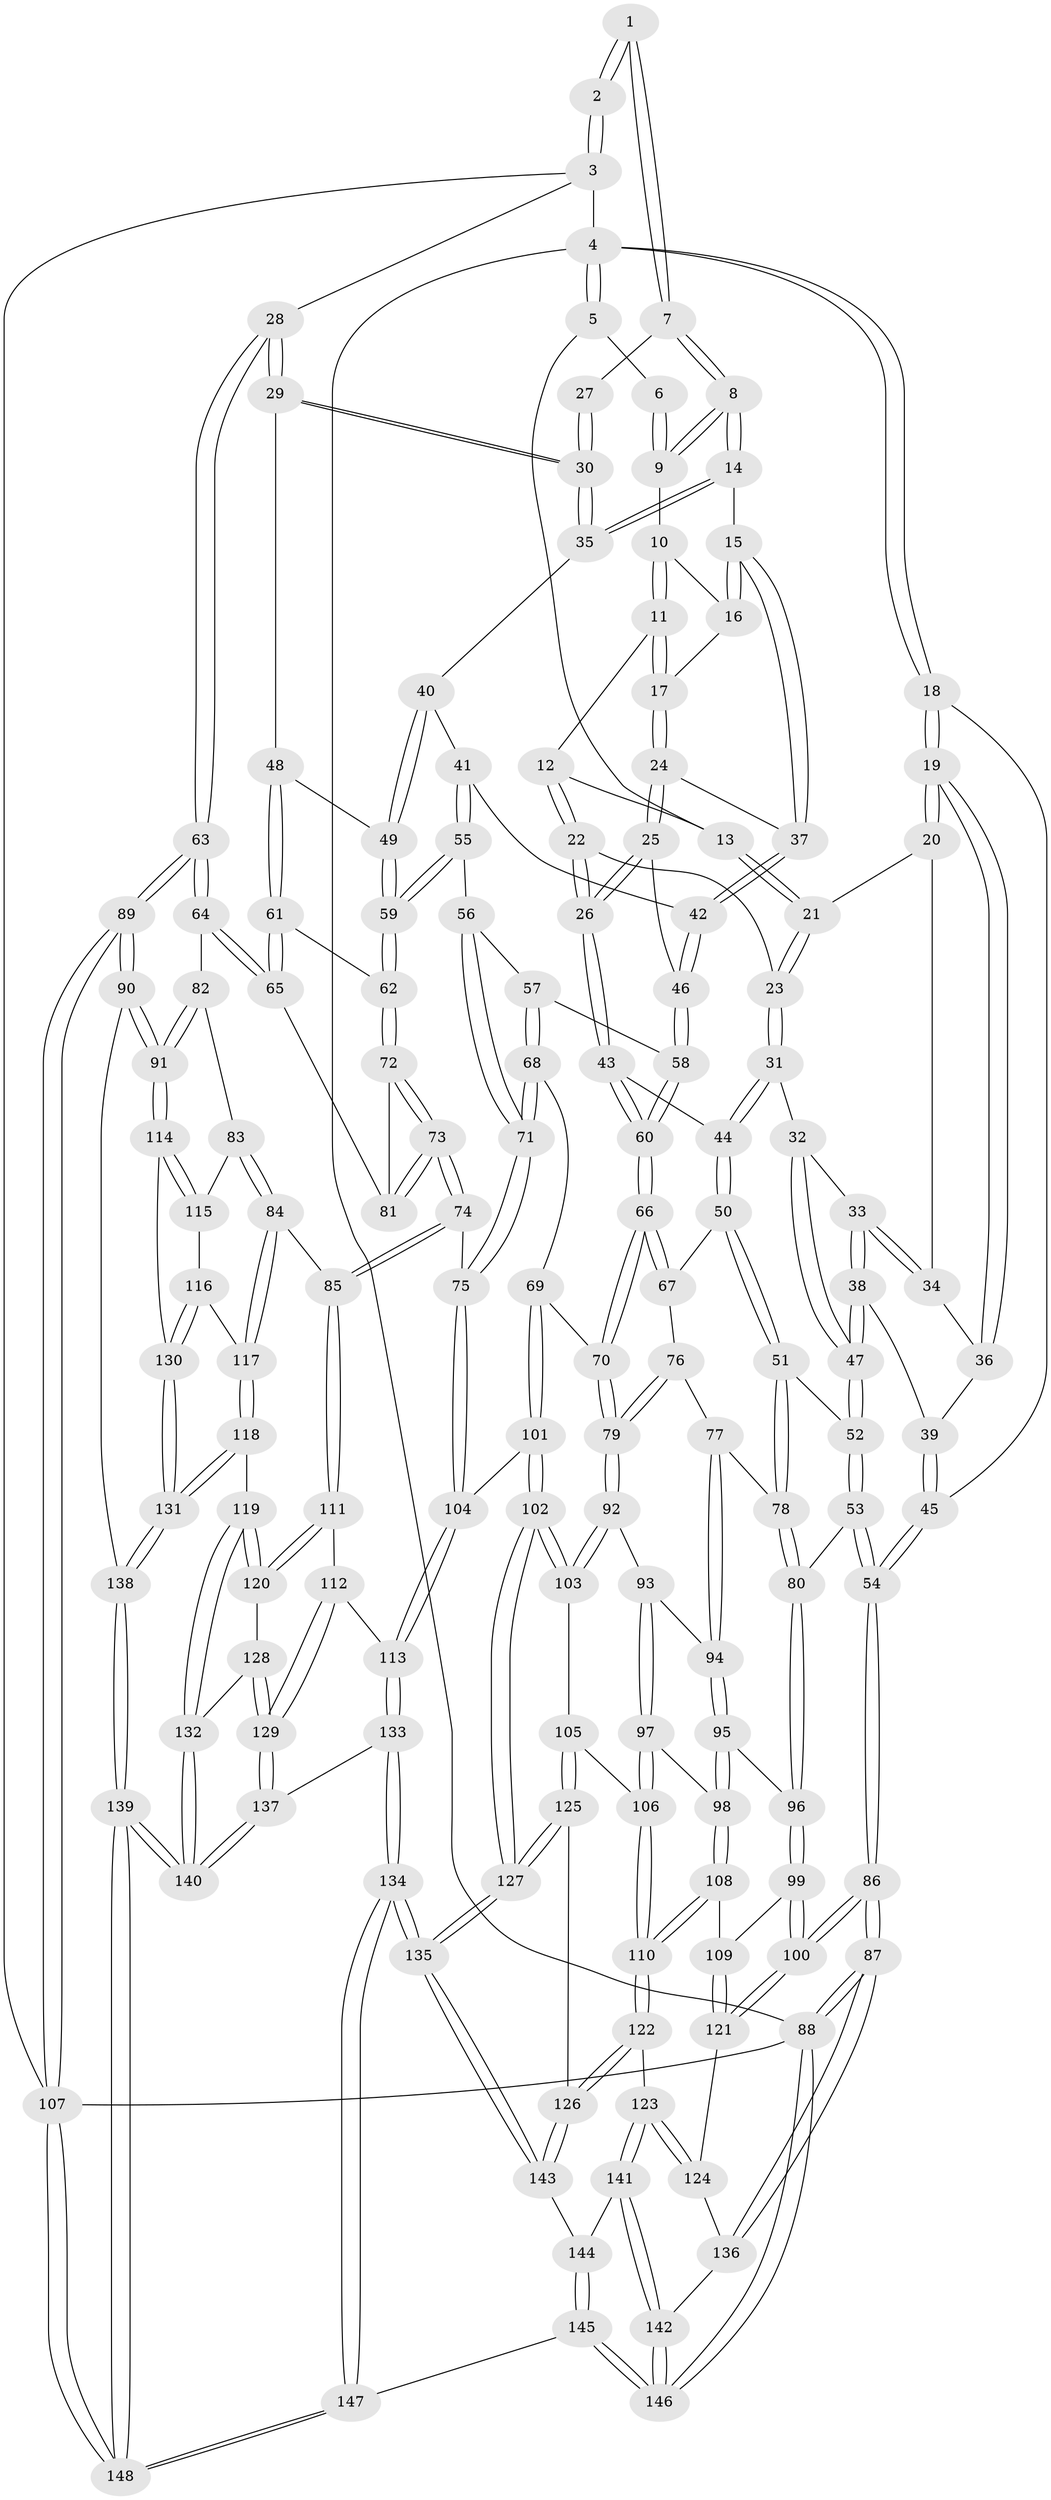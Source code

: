 // Generated by graph-tools (version 1.1) at 2025/50/03/09/25 03:50:58]
// undirected, 148 vertices, 367 edges
graph export_dot {
graph [start="1"]
  node [color=gray90,style=filled];
  1 [pos="+0.7323534699214368+0"];
  2 [pos="+1+0"];
  3 [pos="+1+0"];
  4 [pos="+0+0"];
  5 [pos="+0.31053838558377567+0"];
  6 [pos="+0.4760190470716729+0"];
  7 [pos="+0.6508978850634395+0.14980179527279364"];
  8 [pos="+0.6476212672467134+0.15206169021916957"];
  9 [pos="+0.5352826709062578+0.042274961711056165"];
  10 [pos="+0.5013920073368654+0.12177240301647226"];
  11 [pos="+0.42560021010344984+0.1547545408356224"];
  12 [pos="+0.41747297591351773+0.1540120972371377"];
  13 [pos="+0.286604155572508+0"];
  14 [pos="+0.6383009781984817+0.18964969798855852"];
  15 [pos="+0.6274692801159621+0.19973274981342812"];
  16 [pos="+0.5084342708588176+0.14593349720926183"];
  17 [pos="+0.5000854189491868+0.2188241670532757"];
  18 [pos="+0+0"];
  19 [pos="+0+0.011598669136462549"];
  20 [pos="+0.13164688754771006+0.13120535092368782"];
  21 [pos="+0.23711932085703363+0.07450238884596552"];
  22 [pos="+0.38106716369801813+0.24898982725254357"];
  23 [pos="+0.27229339052377294+0.19691898091689294"];
  24 [pos="+0.517385072576266+0.26452785364764897"];
  25 [pos="+0.4688218298384984+0.3005211120949402"];
  26 [pos="+0.4198799256019753+0.3170307747959246"];
  27 [pos="+0.7600686348967596+0.1169604795873271"];
  28 [pos="+1+0.16007927191378002"];
  29 [pos="+0.8441448393732914+0.28135030864991994"];
  30 [pos="+0.8407329333221555+0.2792794351966186"];
  31 [pos="+0.22812210165275632+0.2977919984885947"];
  32 [pos="+0.21682620489848156+0.2961000854939049"];
  33 [pos="+0.14745952099336956+0.26315775065726016"];
  34 [pos="+0.11606277448545142+0.19489300144854096"];
  35 [pos="+0.7410534272885164+0.265742397872722"];
  36 [pos="+0.05393670112753363+0.23917035140928206"];
  37 [pos="+0.5807562946874993+0.25752737320951463"];
  38 [pos="+0.07606725956214652+0.33025949753173944"];
  39 [pos="+0.046014530170494866+0.2916866043483581"];
  40 [pos="+0.6786382619374829+0.33043418098688143"];
  41 [pos="+0.6213636996906957+0.33094010512634703"];
  42 [pos="+0.6172022885538548+0.3259547769234131"];
  43 [pos="+0.4112377844719245+0.33254681598795854"];
  44 [pos="+0.2656286496609523+0.3743146788908062"];
  45 [pos="+0+0.3043915900528425"];
  46 [pos="+0.53657825204059+0.3787109513327227"];
  47 [pos="+0.08254001066501307+0.37610093999961836"];
  48 [pos="+0.8170931224809422+0.357866044235528"];
  49 [pos="+0.7301244377490574+0.39008713317299076"];
  50 [pos="+0.24602106420312206+0.42376180933720803"];
  51 [pos="+0.20186226600509272+0.4545397553167948"];
  52 [pos="+0.08151500123245246+0.3839701478721789"];
  53 [pos="+0+0.48071237750089124"];
  54 [pos="+0+0.5019316534972197"];
  55 [pos="+0.6219217448463266+0.4407370994063762"];
  56 [pos="+0.6169785111410437+0.44245550226536123"];
  57 [pos="+0.5895808548894365+0.445824086230817"];
  58 [pos="+0.5498309647101477+0.4303091963755842"];
  59 [pos="+0.6780686834220212+0.4609655271882514"];
  60 [pos="+0.44085731042270476+0.45234174341895206"];
  61 [pos="+0.8372203161159696+0.4306108440558897"];
  62 [pos="+0.6962633198815207+0.490240651064648"];
  63 [pos="+1+0.4378733598180494"];
  64 [pos="+0.8869888430076361+0.49922228129653845"];
  65 [pos="+0.8772135714663504+0.49263725594933405"];
  66 [pos="+0.4298954935330178+0.48684877876521204"];
  67 [pos="+0.2742990836008995+0.44438719024554185"];
  68 [pos="+0.5110243038431382+0.5758830829664444"];
  69 [pos="+0.4631900840221369+0.5676598012166497"];
  70 [pos="+0.4352069602539687+0.5557478542441464"];
  71 [pos="+0.5861798079201038+0.6224335380505408"];
  72 [pos="+0.6992972845478606+0.5007374646864932"];
  73 [pos="+0.6995880414590001+0.6071489015062959"];
  74 [pos="+0.6891551284458035+0.6714641399696538"];
  75 [pos="+0.6466705485929578+0.6761477446546751"];
  76 [pos="+0.31037863623191053+0.5139817075815315"];
  77 [pos="+0.26539972997029854+0.573473471344075"];
  78 [pos="+0.18149815242097445+0.5260577490122852"];
  79 [pos="+0.4079631325551558+0.5732799250459963"];
  80 [pos="+0.1450162664268799+0.5610694926689116"];
  81 [pos="+0.8376429318558716+0.5037950290250818"];
  82 [pos="+0.8785926664391339+0.5407050525502821"];
  83 [pos="+0.7809329990544812+0.6935273615492992"];
  84 [pos="+0.7413555001781572+0.6982846900975644"];
  85 [pos="+0.7394233682753603+0.6983302058789086"];
  86 [pos="+0+0.7651061964296794"];
  87 [pos="+0+0.9131945929582315"];
  88 [pos="+0+1"];
  89 [pos="+1+0.7775904208502891"];
  90 [pos="+1+0.7794885369205635"];
  91 [pos="+1+0.752441686648047"];
  92 [pos="+0.40411931877307605+0.5774207582600758"];
  93 [pos="+0.3021179265923128+0.5964414300504379"];
  94 [pos="+0.2725425755673345+0.580924467950521"];
  95 [pos="+0.20708467624892485+0.6878958770801894"];
  96 [pos="+0.13692020083354542+0.6492519967891588"];
  97 [pos="+0.27566015303583435+0.727277970618174"];
  98 [pos="+0.22926085641693483+0.7071771890741648"];
  99 [pos="+0.050954067223714886+0.7113682422068669"];
  100 [pos="+0+0.7610189422699094"];
  101 [pos="+0.4775813114363527+0.782547701563208"];
  102 [pos="+0.4676470235748778+0.7852626874413677"];
  103 [pos="+0.36617282401073564+0.7478279963214245"];
  104 [pos="+0.5434027816331657+0.7788264104599242"];
  105 [pos="+0.337920946819637+0.7545298321678235"];
  106 [pos="+0.29330975363265416+0.7440705159486195"];
  107 [pos="+1+1"];
  108 [pos="+0.145680897576746+0.8008569986789765"];
  109 [pos="+0.14358817589764009+0.8011238379454972"];
  110 [pos="+0.22502548568216643+0.8304540855227042"];
  111 [pos="+0.7341181794165939+0.7788346659424533"];
  112 [pos="+0.6547092544401649+0.8523576923814818"];
  113 [pos="+0.5473385956265552+0.7876245117791574"];
  114 [pos="+1+0.7514638620046602"];
  115 [pos="+0.8865509801232346+0.727349274060562"];
  116 [pos="+0.8371753086943333+0.8500751018515268"];
  117 [pos="+0.8263252806354701+0.8422123725494438"];
  118 [pos="+0.7643122237132249+0.8571597546877315"];
  119 [pos="+0.7536884434813239+0.8505246567686728"];
  120 [pos="+0.7356439279871889+0.7910414455172268"];
  121 [pos="+0.12728886689227598+0.8441837122027797"];
  122 [pos="+0.22500141088219386+0.8456406935433368"];
  123 [pos="+0.1619779619598346+0.8880923295355215"];
  124 [pos="+0.1277076146650378+0.8562533563413107"];
  125 [pos="+0.3267893295096038+0.8641930764206572"];
  126 [pos="+0.2616471216044875+0.9050675149369999"];
  127 [pos="+0.41933887786141066+0.9564835068638738"];
  128 [pos="+0.6826899663811798+0.8751054758826211"];
  129 [pos="+0.6631178270762996+0.900686621770033"];
  130 [pos="+0.8445338029841172+0.8678644438719804"];
  131 [pos="+0.8346780997985308+0.9197580299397217"];
  132 [pos="+0.745389049751865+0.8664821938988578"];
  133 [pos="+0.5692216776810228+0.874720589488611"];
  134 [pos="+0.4536340390136888+1"];
  135 [pos="+0.42008453128052087+0.963439730462954"];
  136 [pos="+0.08495602376401408+0.8896394300216068"];
  137 [pos="+0.6574630115419983+0.9352012220150087"];
  138 [pos="+0.8520984132149213+0.9748203132957198"];
  139 [pos="+0.7342579323358881+1"];
  140 [pos="+0.6872611892814945+0.9913578333396057"];
  141 [pos="+0.16475876747143198+0.9288145732175219"];
  142 [pos="+0.14235157610368948+0.9589234940345502"];
  143 [pos="+0.25885071526382025+0.9217481281172203"];
  144 [pos="+0.2558351101624752+0.9268211588035747"];
  145 [pos="+0.2661739636946635+1"];
  146 [pos="+0.020681146874776353+1"];
  147 [pos="+0.46392279316777485+1"];
  148 [pos="+0.7303106206279741+1"];
  1 -- 2;
  1 -- 2;
  1 -- 7;
  1 -- 7;
  2 -- 3;
  2 -- 3;
  3 -- 4;
  3 -- 28;
  3 -- 107;
  4 -- 5;
  4 -- 5;
  4 -- 18;
  4 -- 18;
  4 -- 88;
  5 -- 6;
  5 -- 13;
  6 -- 9;
  6 -- 9;
  7 -- 8;
  7 -- 8;
  7 -- 27;
  8 -- 9;
  8 -- 9;
  8 -- 14;
  8 -- 14;
  9 -- 10;
  10 -- 11;
  10 -- 11;
  10 -- 16;
  11 -- 12;
  11 -- 17;
  11 -- 17;
  12 -- 13;
  12 -- 22;
  12 -- 22;
  13 -- 21;
  13 -- 21;
  14 -- 15;
  14 -- 35;
  14 -- 35;
  15 -- 16;
  15 -- 16;
  15 -- 37;
  15 -- 37;
  16 -- 17;
  17 -- 24;
  17 -- 24;
  18 -- 19;
  18 -- 19;
  18 -- 45;
  19 -- 20;
  19 -- 20;
  19 -- 36;
  19 -- 36;
  20 -- 21;
  20 -- 34;
  21 -- 23;
  21 -- 23;
  22 -- 23;
  22 -- 26;
  22 -- 26;
  23 -- 31;
  23 -- 31;
  24 -- 25;
  24 -- 25;
  24 -- 37;
  25 -- 26;
  25 -- 26;
  25 -- 46;
  26 -- 43;
  26 -- 43;
  27 -- 30;
  27 -- 30;
  28 -- 29;
  28 -- 29;
  28 -- 63;
  28 -- 63;
  29 -- 30;
  29 -- 30;
  29 -- 48;
  30 -- 35;
  30 -- 35;
  31 -- 32;
  31 -- 44;
  31 -- 44;
  32 -- 33;
  32 -- 47;
  32 -- 47;
  33 -- 34;
  33 -- 34;
  33 -- 38;
  33 -- 38;
  34 -- 36;
  35 -- 40;
  36 -- 39;
  37 -- 42;
  37 -- 42;
  38 -- 39;
  38 -- 47;
  38 -- 47;
  39 -- 45;
  39 -- 45;
  40 -- 41;
  40 -- 49;
  40 -- 49;
  41 -- 42;
  41 -- 55;
  41 -- 55;
  42 -- 46;
  42 -- 46;
  43 -- 44;
  43 -- 60;
  43 -- 60;
  44 -- 50;
  44 -- 50;
  45 -- 54;
  45 -- 54;
  46 -- 58;
  46 -- 58;
  47 -- 52;
  47 -- 52;
  48 -- 49;
  48 -- 61;
  48 -- 61;
  49 -- 59;
  49 -- 59;
  50 -- 51;
  50 -- 51;
  50 -- 67;
  51 -- 52;
  51 -- 78;
  51 -- 78;
  52 -- 53;
  52 -- 53;
  53 -- 54;
  53 -- 54;
  53 -- 80;
  54 -- 86;
  54 -- 86;
  55 -- 56;
  55 -- 59;
  55 -- 59;
  56 -- 57;
  56 -- 71;
  56 -- 71;
  57 -- 58;
  57 -- 68;
  57 -- 68;
  58 -- 60;
  58 -- 60;
  59 -- 62;
  59 -- 62;
  60 -- 66;
  60 -- 66;
  61 -- 62;
  61 -- 65;
  61 -- 65;
  62 -- 72;
  62 -- 72;
  63 -- 64;
  63 -- 64;
  63 -- 89;
  63 -- 89;
  64 -- 65;
  64 -- 65;
  64 -- 82;
  65 -- 81;
  66 -- 67;
  66 -- 67;
  66 -- 70;
  66 -- 70;
  67 -- 76;
  68 -- 69;
  68 -- 71;
  68 -- 71;
  69 -- 70;
  69 -- 101;
  69 -- 101;
  70 -- 79;
  70 -- 79;
  71 -- 75;
  71 -- 75;
  72 -- 73;
  72 -- 73;
  72 -- 81;
  73 -- 74;
  73 -- 74;
  73 -- 81;
  73 -- 81;
  74 -- 75;
  74 -- 85;
  74 -- 85;
  75 -- 104;
  75 -- 104;
  76 -- 77;
  76 -- 79;
  76 -- 79;
  77 -- 78;
  77 -- 94;
  77 -- 94;
  78 -- 80;
  78 -- 80;
  79 -- 92;
  79 -- 92;
  80 -- 96;
  80 -- 96;
  82 -- 83;
  82 -- 91;
  82 -- 91;
  83 -- 84;
  83 -- 84;
  83 -- 115;
  84 -- 85;
  84 -- 117;
  84 -- 117;
  85 -- 111;
  85 -- 111;
  86 -- 87;
  86 -- 87;
  86 -- 100;
  86 -- 100;
  87 -- 88;
  87 -- 88;
  87 -- 136;
  87 -- 136;
  88 -- 146;
  88 -- 146;
  88 -- 107;
  89 -- 90;
  89 -- 90;
  89 -- 107;
  89 -- 107;
  90 -- 91;
  90 -- 91;
  90 -- 138;
  91 -- 114;
  91 -- 114;
  92 -- 93;
  92 -- 103;
  92 -- 103;
  93 -- 94;
  93 -- 97;
  93 -- 97;
  94 -- 95;
  94 -- 95;
  95 -- 96;
  95 -- 98;
  95 -- 98;
  96 -- 99;
  96 -- 99;
  97 -- 98;
  97 -- 106;
  97 -- 106;
  98 -- 108;
  98 -- 108;
  99 -- 100;
  99 -- 100;
  99 -- 109;
  100 -- 121;
  100 -- 121;
  101 -- 102;
  101 -- 102;
  101 -- 104;
  102 -- 103;
  102 -- 103;
  102 -- 127;
  102 -- 127;
  103 -- 105;
  104 -- 113;
  104 -- 113;
  105 -- 106;
  105 -- 125;
  105 -- 125;
  106 -- 110;
  106 -- 110;
  107 -- 148;
  107 -- 148;
  108 -- 109;
  108 -- 110;
  108 -- 110;
  109 -- 121;
  109 -- 121;
  110 -- 122;
  110 -- 122;
  111 -- 112;
  111 -- 120;
  111 -- 120;
  112 -- 113;
  112 -- 129;
  112 -- 129;
  113 -- 133;
  113 -- 133;
  114 -- 115;
  114 -- 115;
  114 -- 130;
  115 -- 116;
  116 -- 117;
  116 -- 130;
  116 -- 130;
  117 -- 118;
  117 -- 118;
  118 -- 119;
  118 -- 131;
  118 -- 131;
  119 -- 120;
  119 -- 120;
  119 -- 132;
  119 -- 132;
  120 -- 128;
  121 -- 124;
  122 -- 123;
  122 -- 126;
  122 -- 126;
  123 -- 124;
  123 -- 124;
  123 -- 141;
  123 -- 141;
  124 -- 136;
  125 -- 126;
  125 -- 127;
  125 -- 127;
  126 -- 143;
  126 -- 143;
  127 -- 135;
  127 -- 135;
  128 -- 129;
  128 -- 129;
  128 -- 132;
  129 -- 137;
  129 -- 137;
  130 -- 131;
  130 -- 131;
  131 -- 138;
  131 -- 138;
  132 -- 140;
  132 -- 140;
  133 -- 134;
  133 -- 134;
  133 -- 137;
  134 -- 135;
  134 -- 135;
  134 -- 147;
  134 -- 147;
  135 -- 143;
  135 -- 143;
  136 -- 142;
  137 -- 140;
  137 -- 140;
  138 -- 139;
  138 -- 139;
  139 -- 140;
  139 -- 140;
  139 -- 148;
  139 -- 148;
  141 -- 142;
  141 -- 142;
  141 -- 144;
  142 -- 146;
  142 -- 146;
  143 -- 144;
  144 -- 145;
  144 -- 145;
  145 -- 146;
  145 -- 146;
  145 -- 147;
  147 -- 148;
  147 -- 148;
}
